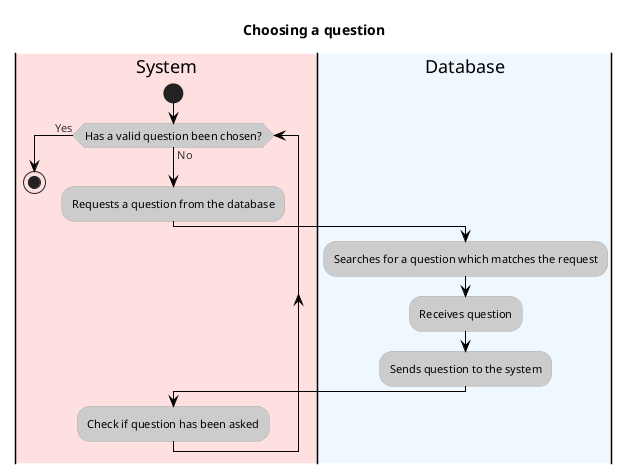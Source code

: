 @startuml
!theme reddress-lightred
title Choosing a question
'define swimlanes
|#implementation|System|
|#aliceblue|Database|
|System|
start
while(Has a valid question been chosen?) is (No)
:Requests a question from the database;
|Database|
:Searches for a question which matches the request;
:Receives question;
:Sends question to the system;
|System|
:Check if question has been asked;
endwhile (Yes)
stop

@enduml